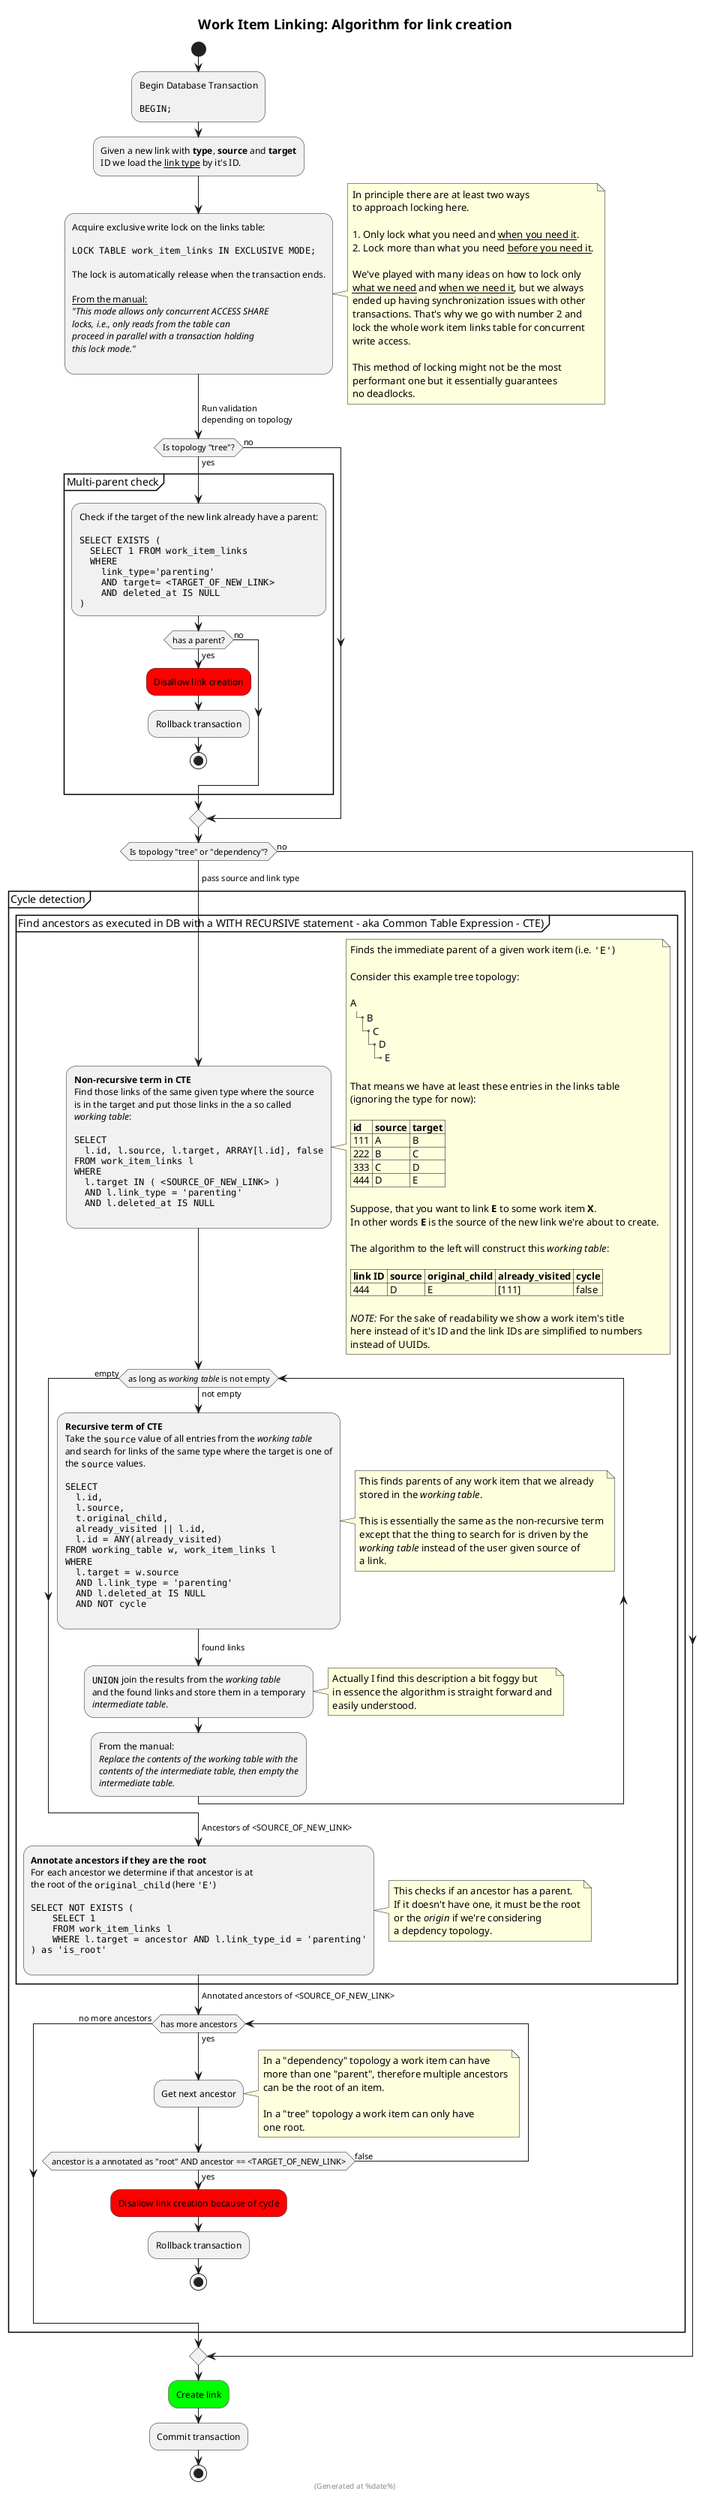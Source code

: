 @startuml

' This is a PlantUML activity diagram.
' To generate a PNG diagram from this file follow these steps:
' $ wget -o plantuml.jar http://sourceforge.net/projects/plantuml/files/plantuml.jar/download
' $ java -jar plantuml.jar -verbose link_creation.puml

skinparam titleBorderRoundCorner 15
skinparam titleBorderThickness 2
skinparam monochrome false

title 
    = Work Item Linking: Algorithm for link creation
end title

footer
(Generated at %date%)
end footer

start
:Begin Database Transaction

""BEGIN;"";

:Given a new link with **type**, **source** and **target**
ID we load the __link type__ by it's ID.;

:Acquire exclusive write lock on the links table:

""LOCK TABLE work_item_links IN EXCLUSIVE MODE;""

The lock is automatically release when the transaction ends.

__From the manual:__
//"This mode allows only concurrent ACCESS SHARE//
//locks, i.e., only reads from the table can//
//proceed in parallel with a transaction holding//
//this lock mode."//
;
note right
    In principle there are at least two ways
    to approach locking here.

    # Only lock what you need and __when you need it__.
    # Lock more than what you need __before you need it__.

    We've played with many ideas on how to lock only
    __what we need__ and __when we need it__, but we always
    ended up having synchronization issues with other
    transactions. That's why we go with number 2 and
    lock the whole work item links table for concurrent
    write access.

    This method of locking might not be the most
    performant one but it essentially guarantees
    no deadlocks.
end note

->Run validation
depending on topology;

if (Is topology "tree"?) then (yes)
    partition "Multi-parent check" {
        :Check if the target of the new link already have a parent:

        ""SELECT EXISTS (""
        ""  SELECT 1 FROM work_item_links""
        ""  WHERE""
        ""    link_type='parenting'""
        ""    AND target= <TARGET_OF_NEW_LINK> ""
        ""    AND deleted_at IS NULL""
        "")"";
        if (has a parent?) then (yes)
            #FF0000:Disallow link creation;
            :Rollback transaction;
            stop
        else (no)
        endif    
    }
else (no)
endif


if (Is topology "tree" or "dependency"?) then (yes)
    partition "Cycle detection" {
        partition "Find ancestors as executed in DB with a WITH RECURSIVE statement - aka Common Table Expression - CTE)" {
            -> // //
            pass source and link type
            // //;
            :**Non-recursive term in CTE**
            Find those links of the same given type where the source
            is in the target and put those links in the a so called
            //working table//:

            ""SELECT""
            ""  l.id, l.source, l.target, ARRAY[l.id], false""
            ""FROM work_item_links l""
            ""WHERE""
            ""  l.target IN ( <SOURCE_OF_NEW_LINK> ) ""
            ""  AND l.link_type = 'parenting'""
            ""  AND l.deleted_at IS NULL""
            ;
            note right
                Finds the immediate parent of a given work item (i.e. ""'E'"")

                Consider this example tree topology:

                A
                |_ B
                  |_ C
                    |_ D
                      |_ E

                That means we have at least these entries in the links table
                (ignoring the type for now):

                |= id |= source |= target |
                | 111 | A | B |
                | 222 | B | C |
                | 333 | C | D |
                | 444 | D | E |

                Suppose, that you want to link **E** to some work item **X**.
                In other words **E** is the source of the new link we're about to create.
                
                The algorithm to the left will construct this //working table//:

                |= link ID |= source |= original_child |= already_visited |= cycle |
                | 444 | D | E | [111] | false |

                //NOTE:// For the sake of readability we show a work item's title
                here instead of it's ID and the link IDs are simplified to numbers
                instead of UUIDs.
            end note
            while (as long as //working table// is not empty) is (not empty)
                :**Recursive term of CTE**
                Take the ""source"" value of all entries from the //working table//
                and search for links of the same type where the target is one of
                the ""source"" values.

                ""SELECT""
                ""  l.id,""
                ""  l.source,""
                ""  t.original_child,""
                ""  already_visited || l.id,""
                ""  l.id = ANY(already_visited)""
                ""FROM working_table w, work_item_links l""
                ""WHERE""				
                ""  l.target = w.source""
                ""  AND l.link_type = 'parenting'""
                ""  AND l.deleted_at IS NULL""
                ""  AND NOT cycle""
                ;
                note right
                    This finds parents of any work item that we already
                    stored in the //working table//.

                    This is essentially the same as the non-recursive term
                    except that the thing to search for is driven by the
                    //working table// instead of the user given source of
                    a link.
                end note

                ->found links;

                :""UNION"" join the results from the //working table//
                and the found links and store them in a temporary
                //intermediate table//.;
                note right
                    Actually I find this description a bit foggy but
                    in essence the algorithm is straight forward and
                    easily understood.
                end note

                :From the manual:
                //Replace the contents of the working table with the//
                //contents of the intermediate table, then empty the//
                //intermediate table.//;
            endwhile (empty)

            -> Ancestors of <SOURCE_OF_NEW_LINK>;

            :**Annotate ancestors if they are the root**
            For each ancestor we determine if that ancestor is at
            the root of the ""original_child"" (here ""'E'"")
            
            ""SELECT NOT EXISTS (""
            ""    SELECT 1""
            ""    FROM work_item_links l""
            ""    WHERE l.target = ancestor AND l.link_type_id = 'parenting'""
            "") as 'is_root'""
            ;
            note right
                This checks if an ancestor has a parent.
                If it doesn't have one, it must be the root
                or the //origin// if we're considering
                a depdency topology.
            end note
        }
        
        ->Annotated ancestors of <SOURCE_OF_NEW_LINK>;

        while (has more ancestors) is (yes)
            :Get next ancestor;
            note right
                In a "dependency" topology a work item can have
                more than one "parent", therefore multiple ancestors
                can be the root of an item.
                
                In a "tree" topology a work item can only have
                one root.
            end note
            if (ancestor is a annotated as "root" AND ancestor == <TARGET_OF_NEW_LINK>) then (yes)
                #FF0000:Disallow link creation because of cycle;
                :Rollback transaction;
                stop
            else (false)
            endif
        end while (no more ancestors)
    }
else (no)    
endif

#00FF00:Create link;
:Commit transaction;

stop

@enduml